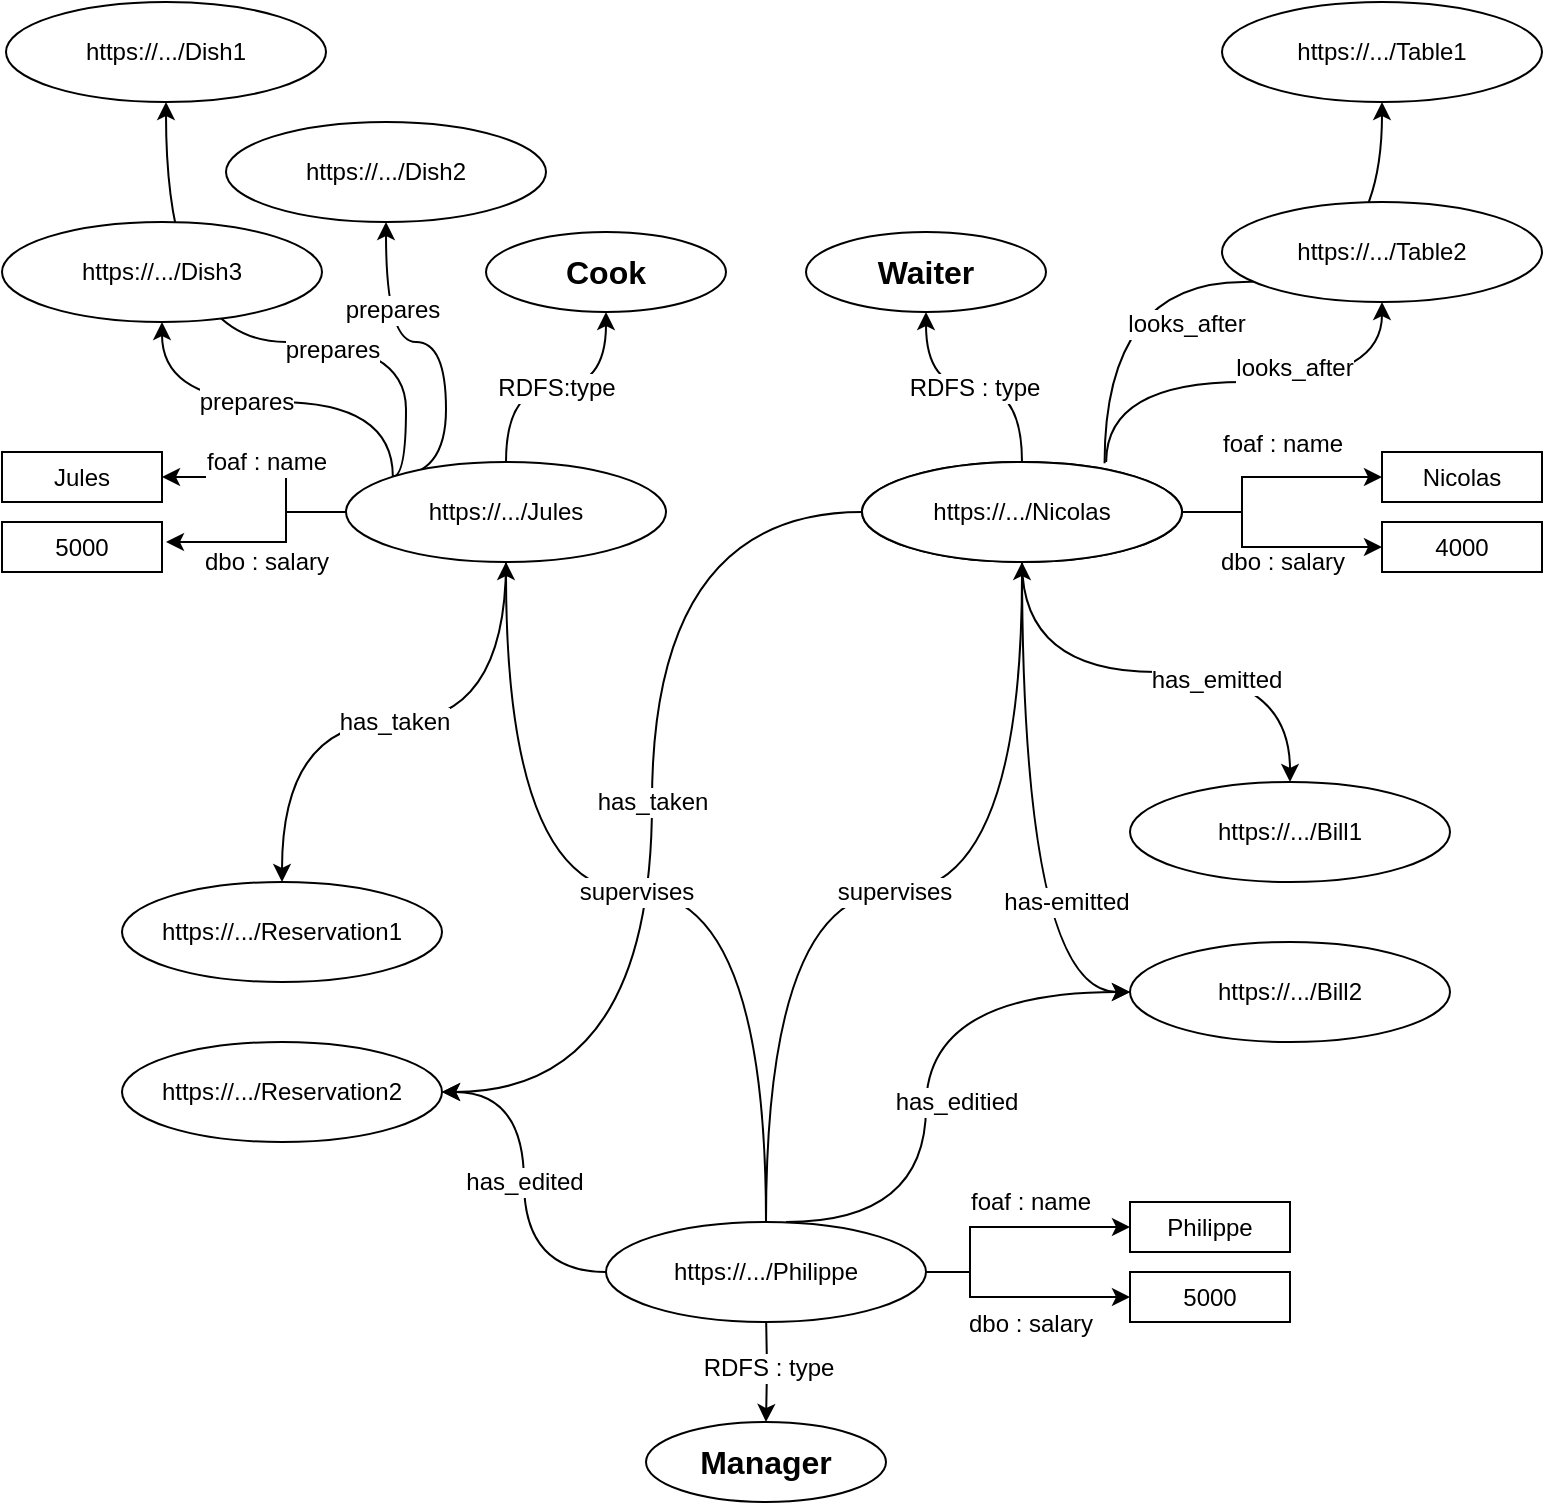 <mxfile version="13.0.9">
    <diagram id="6hGFLwfOUW9BJ-s0fimq" name="Page-1">
        <mxGraphModel dx="967" dy="681" grid="1" gridSize="10" guides="1" tooltips="1" connect="1" arrows="1" fold="1" page="1" pageScale="1" pageWidth="827" pageHeight="1169" math="0" shadow="0">
            <root>
                <mxCell id="0"/>
                <mxCell id="1" parent="0"/>
                <mxCell id="15" value="RDFS : type" style="edgeStyle=orthogonalEdgeStyle;orthogonalLoop=1;jettySize=auto;html=1;entryX=0.5;entryY=1;entryDx=0;entryDy=0;fontSize=12;curved=1;" edge="1" parent="1" source="3" target="10">
                    <mxGeometry relative="1" as="geometry"/>
                </mxCell>
                <mxCell id="21" value="foaf : name" style="edgeStyle=orthogonalEdgeStyle;rounded=0;orthogonalLoop=1;jettySize=auto;html=1;entryX=0;entryY=0.5;entryDx=0;entryDy=0;fontSize=12;" edge="1" parent="1" source="3" target="19">
                    <mxGeometry x="0.149" y="17" relative="1" as="geometry">
                        <Array as="points">
                            <mxPoint x="648" y="385"/>
                            <mxPoint x="648" y="367"/>
                        </Array>
                        <mxPoint as="offset"/>
                    </mxGeometry>
                </mxCell>
                <mxCell id="22" value="dbo : salary" style="edgeStyle=orthogonalEdgeStyle;rounded=0;orthogonalLoop=1;jettySize=auto;html=1;entryX=0;entryY=0.5;entryDx=0;entryDy=0;fontSize=12;" edge="1" parent="1" source="3" target="20">
                    <mxGeometry x="0.149" y="-7" relative="1" as="geometry">
                        <Array as="points">
                            <mxPoint x="648" y="385"/>
                            <mxPoint x="648" y="403"/>
                        </Array>
                        <mxPoint as="offset"/>
                    </mxGeometry>
                </mxCell>
                <mxCell id="34" value="has_taken" style="edgeStyle=orthogonalEdgeStyle;curved=1;orthogonalLoop=1;jettySize=auto;html=1;entryX=1;entryY=0.5;entryDx=0;entryDy=0;fontSize=12;" edge="1" parent="1" source="3" target="18">
                    <mxGeometry relative="1" as="geometry"/>
                </mxCell>
                <mxCell id="38" style="edgeStyle=orthogonalEdgeStyle;curved=1;orthogonalLoop=1;jettySize=auto;html=1;fontSize=12;" edge="1" parent="1" source="3" target="37">
                    <mxGeometry relative="1" as="geometry"/>
                </mxCell>
                <mxCell id="42" value="has_emitted" style="edgeLabel;html=1;align=center;verticalAlign=middle;resizable=0;points=[];fontSize=12;" vertex="1" connectable="0" parent="38">
                    <mxGeometry x="0.247" y="-4" relative="1" as="geometry">
                        <mxPoint as="offset"/>
                    </mxGeometry>
                </mxCell>
                <mxCell id="39" value="has-emitted" style="edgeStyle=orthogonalEdgeStyle;curved=1;orthogonalLoop=1;jettySize=auto;html=1;fontSize=12;entryX=0;entryY=0.5;entryDx=0;entryDy=0;" edge="1" parent="1" source="3" target="36">
                    <mxGeometry x="0.762" y="45" relative="1" as="geometry">
                        <mxPoint as="offset"/>
                    </mxGeometry>
                </mxCell>
                <mxCell id="47" style="edgeStyle=orthogonalEdgeStyle;curved=1;orthogonalLoop=1;jettySize=auto;html=1;entryX=0.5;entryY=1;entryDx=0;entryDy=0;fontSize=12;exitX=0.763;exitY=0;exitDx=0;exitDy=0;exitPerimeter=0;" edge="1" parent="1" source="3" target="46">
                    <mxGeometry relative="1" as="geometry"/>
                </mxCell>
                <mxCell id="50" value="looks_after" style="edgeLabel;html=1;align=center;verticalAlign=middle;resizable=0;points=[];fontSize=12;" vertex="1" connectable="0" parent="47">
                    <mxGeometry x="0.369" y="7" relative="1" as="geometry">
                        <mxPoint x="-15.65" as="offset"/>
                    </mxGeometry>
                </mxCell>
                <mxCell id="48" style="edgeStyle=orthogonalEdgeStyle;curved=1;orthogonalLoop=1;jettySize=auto;html=1;entryX=0.5;entryY=1;entryDx=0;entryDy=0;fontSize=12;exitX=0.758;exitY=0.013;exitDx=0;exitDy=0;exitPerimeter=0;" edge="1" parent="1" source="3" target="45">
                    <mxGeometry relative="1" as="geometry"/>
                </mxCell>
                <mxCell id="49" value="looks_after" style="edgeLabel;html=1;align=center;verticalAlign=middle;resizable=0;points=[];fontSize=12;" vertex="1" connectable="0" parent="48">
                    <mxGeometry x="-0.531" y="-22" relative="1" as="geometry">
                        <mxPoint x="18.66" y="5.21" as="offset"/>
                    </mxGeometry>
                </mxCell>
                <mxCell id="3" value="https://.../Nicolas" style="ellipse;whiteSpace=wrap;html=1;" vertex="1" parent="1">
                    <mxGeometry x="458" y="360" width="160" height="50" as="geometry"/>
                </mxCell>
                <mxCell id="14" value="RDFS : type" style="edgeStyle=orthogonalEdgeStyle;rounded=0;orthogonalLoop=1;jettySize=auto;html=1;entryX=0.5;entryY=0;entryDx=0;entryDy=0;fontSize=12;" edge="1" parent="1" target="11">
                    <mxGeometry relative="1" as="geometry">
                        <mxPoint x="410" y="785" as="sourcePoint"/>
                    </mxGeometry>
                </mxCell>
                <mxCell id="16" value="RDFS:type" style="edgeStyle=orthogonalEdgeStyle;orthogonalLoop=1;jettySize=auto;html=1;fontSize=12;curved=1;" edge="1" parent="1" source="6" target="9">
                    <mxGeometry relative="1" as="geometry"/>
                </mxCell>
                <mxCell id="25" value="foaf : name" style="edgeStyle=orthogonalEdgeStyle;rounded=0;orthogonalLoop=1;jettySize=auto;html=1;entryX=1;entryY=0.5;entryDx=0;entryDy=0;fontSize=12;" edge="1" parent="1">
                    <mxGeometry x="0.05" y="-8" relative="1" as="geometry">
                        <mxPoint x="200" y="385" as="sourcePoint"/>
                        <mxPoint x="108.0" y="367.5" as="targetPoint"/>
                        <Array as="points">
                            <mxPoint x="170" y="385"/>
                            <mxPoint x="170" y="367"/>
                        </Array>
                        <mxPoint as="offset"/>
                    </mxGeometry>
                </mxCell>
                <mxCell id="26" value="dbo : salary" style="edgeStyle=orthogonalEdgeStyle;rounded=0;orthogonalLoop=1;jettySize=auto;html=1;fontSize=12;" edge="1" parent="1" source="6">
                    <mxGeometry x="0.048" y="10" relative="1" as="geometry">
                        <mxPoint x="110" y="400" as="targetPoint"/>
                        <Array as="points">
                            <mxPoint x="170" y="385"/>
                            <mxPoint x="170" y="400"/>
                        </Array>
                        <mxPoint as="offset"/>
                    </mxGeometry>
                </mxCell>
                <mxCell id="33" value="has_taken" style="edgeStyle=orthogonalEdgeStyle;curved=1;orthogonalLoop=1;jettySize=auto;html=1;fontSize=12;" edge="1" parent="1" source="6" target="17">
                    <mxGeometry relative="1" as="geometry"/>
                </mxCell>
                <mxCell id="53" value="prepares" style="edgeStyle=orthogonalEdgeStyle;curved=1;orthogonalLoop=1;jettySize=auto;html=1;fontSize=12;exitX=0;exitY=0;exitDx=0;exitDy=0;" edge="1" parent="1" source="6" target="52">
                    <mxGeometry x="0.149" relative="1" as="geometry">
                        <Array as="points">
                            <mxPoint x="223" y="330"/>
                            <mxPoint x="108" y="330"/>
                        </Array>
                        <mxPoint as="offset"/>
                    </mxGeometry>
                </mxCell>
                <mxCell id="54" style="edgeStyle=orthogonalEdgeStyle;curved=1;orthogonalLoop=1;jettySize=auto;html=1;entryX=0.5;entryY=1;entryDx=0;entryDy=0;fontSize=12;exitX=0;exitY=0;exitDx=0;exitDy=0;" edge="1" parent="1" source="6" target="51">
                    <mxGeometry relative="1" as="geometry">
                        <Array as="points">
                            <mxPoint x="230" y="367"/>
                            <mxPoint x="230" y="300"/>
                            <mxPoint x="110" y="300"/>
                        </Array>
                    </mxGeometry>
                </mxCell>
                <mxCell id="55" value="prepares" style="edgeLabel;html=1;align=center;verticalAlign=middle;resizable=0;points=[];fontSize=12;" vertex="1" connectable="0" parent="54">
                    <mxGeometry x="-0.289" y="4" relative="1" as="geometry">
                        <mxPoint as="offset"/>
                    </mxGeometry>
                </mxCell>
                <mxCell id="57" style="edgeStyle=orthogonalEdgeStyle;curved=1;orthogonalLoop=1;jettySize=auto;html=1;entryX=0.5;entryY=1;entryDx=0;entryDy=0;fontSize=12;exitX=0;exitY=0;exitDx=0;exitDy=0;" edge="1" parent="1" source="6" target="56">
                    <mxGeometry relative="1" as="geometry">
                        <Array as="points">
                            <mxPoint x="250" y="367"/>
                            <mxPoint x="250" y="300"/>
                            <mxPoint x="220" y="300"/>
                        </Array>
                    </mxGeometry>
                </mxCell>
                <mxCell id="58" value="prepares" style="edgeLabel;html=1;align=center;verticalAlign=middle;resizable=0;points=[];fontSize=12;" vertex="1" connectable="0" parent="57">
                    <mxGeometry x="0.525" y="-3" relative="1" as="geometry">
                        <mxPoint as="offset"/>
                    </mxGeometry>
                </mxCell>
                <mxCell id="6" value="https://.../Jules" style="ellipse;whiteSpace=wrap;html=1;" vertex="1" parent="1">
                    <mxGeometry x="200" y="360" width="160" height="50" as="geometry"/>
                </mxCell>
                <mxCell id="29" value="foaf : name" style="edgeStyle=orthogonalEdgeStyle;rounded=0;orthogonalLoop=1;jettySize=auto;html=1;entryX=0;entryY=0.5;entryDx=0;entryDy=0;fontSize=12;" edge="1" parent="1" source="8" target="27">
                    <mxGeometry x="0.197" y="13" relative="1" as="geometry">
                        <Array as="points">
                            <mxPoint x="512" y="765"/>
                            <mxPoint x="512" y="743"/>
                        </Array>
                        <mxPoint as="offset"/>
                    </mxGeometry>
                </mxCell>
                <mxCell id="30" value="dbo : salary" style="edgeStyle=orthogonalEdgeStyle;rounded=0;orthogonalLoop=1;jettySize=auto;html=1;entryX=0;entryY=0.5;entryDx=0;entryDy=0;fontSize=12;" edge="1" parent="1" source="8" target="28">
                    <mxGeometry x="0.127" y="-13" relative="1" as="geometry">
                        <Array as="points">
                            <mxPoint x="512" y="765"/>
                            <mxPoint x="512" y="777"/>
                        </Array>
                        <mxPoint as="offset"/>
                    </mxGeometry>
                </mxCell>
                <mxCell id="31" value="supervises" style="edgeStyle=orthogonalEdgeStyle;orthogonalLoop=1;jettySize=auto;html=1;fontSize=12;curved=1;" edge="1" parent="1" source="8" target="3">
                    <mxGeometry relative="1" as="geometry"/>
                </mxCell>
                <mxCell id="32" value="supervises" style="edgeStyle=orthogonalEdgeStyle;curved=1;orthogonalLoop=1;jettySize=auto;html=1;entryX=0.5;entryY=1;entryDx=0;entryDy=0;fontSize=12;" edge="1" parent="1" source="8" target="6">
                    <mxGeometry relative="1" as="geometry"/>
                </mxCell>
                <mxCell id="35" value="has_edited" style="edgeStyle=orthogonalEdgeStyle;curved=1;orthogonalLoop=1;jettySize=auto;html=1;entryX=1;entryY=0.5;entryDx=0;entryDy=0;fontSize=12;" edge="1" parent="1" source="8" target="18">
                    <mxGeometry relative="1" as="geometry"/>
                </mxCell>
                <mxCell id="43" style="edgeStyle=orthogonalEdgeStyle;curved=1;orthogonalLoop=1;jettySize=auto;html=1;entryX=0;entryY=0.5;entryDx=0;entryDy=0;fontSize=12;" edge="1" parent="1" target="36">
                    <mxGeometry relative="1" as="geometry">
                        <mxPoint x="420" y="740" as="sourcePoint"/>
                        <Array as="points">
                            <mxPoint x="490" y="625"/>
                        </Array>
                    </mxGeometry>
                </mxCell>
                <mxCell id="44" value="has_editied" style="edgeLabel;html=1;align=center;verticalAlign=middle;resizable=0;points=[];fontSize=12;" vertex="1" connectable="0" parent="43">
                    <mxGeometry x="-0.226" y="-15" relative="1" as="geometry">
                        <mxPoint y="-19.53" as="offset"/>
                    </mxGeometry>
                </mxCell>
                <mxCell id="8" value="https://.../Philippe" style="ellipse;whiteSpace=wrap;html=1;" vertex="1" parent="1">
                    <mxGeometry x="330" y="740" width="160" height="50" as="geometry"/>
                </mxCell>
                <mxCell id="9" value="Cook" style="ellipse;whiteSpace=wrap;html=1;fontSize=16;fontStyle=1" vertex="1" parent="1">
                    <mxGeometry x="270" y="245" width="120" height="40" as="geometry"/>
                </mxCell>
                <mxCell id="10" value="Waiter" style="ellipse;whiteSpace=wrap;html=1;fontSize=16;fontStyle=1" vertex="1" parent="1">
                    <mxGeometry x="430" y="245" width="120" height="40" as="geometry"/>
                </mxCell>
                <mxCell id="11" value="Manager" style="ellipse;whiteSpace=wrap;html=1;fontSize=16;fontStyle=1" vertex="1" parent="1">
                    <mxGeometry x="350" y="840" width="120" height="40" as="geometry"/>
                </mxCell>
                <mxCell id="17" value="https://.../Reservation1" style="ellipse;whiteSpace=wrap;html=1;" vertex="1" parent="1">
                    <mxGeometry x="88" y="570" width="160" height="50" as="geometry"/>
                </mxCell>
                <mxCell id="18" value="https://.../Reservation2" style="ellipse;whiteSpace=wrap;html=1;" vertex="1" parent="1">
                    <mxGeometry x="88" y="650" width="160" height="50" as="geometry"/>
                </mxCell>
                <mxCell id="19" value="Nicolas" style="rounded=0;whiteSpace=wrap;html=1;fontSize=12;" vertex="1" parent="1">
                    <mxGeometry x="718" y="355" width="80" height="25" as="geometry"/>
                </mxCell>
                <mxCell id="20" value="4000" style="rounded=0;whiteSpace=wrap;html=1;fontSize=12;" vertex="1" parent="1">
                    <mxGeometry x="718" y="390" width="80" height="25" as="geometry"/>
                </mxCell>
                <mxCell id="23" value="Jules" style="rounded=0;whiteSpace=wrap;html=1;fontSize=12;" vertex="1" parent="1">
                    <mxGeometry x="28" y="355" width="80" height="25" as="geometry"/>
                </mxCell>
                <mxCell id="24" value="5000" style="rounded=0;whiteSpace=wrap;html=1;fontSize=12;" vertex="1" parent="1">
                    <mxGeometry x="28" y="390" width="80" height="25" as="geometry"/>
                </mxCell>
                <mxCell id="27" value="Philippe" style="rounded=0;whiteSpace=wrap;html=1;fontSize=12;" vertex="1" parent="1">
                    <mxGeometry x="592" y="730" width="80" height="25" as="geometry"/>
                </mxCell>
                <mxCell id="28" value="5000" style="rounded=0;whiteSpace=wrap;html=1;fontSize=12;" vertex="1" parent="1">
                    <mxGeometry x="592" y="765" width="80" height="25" as="geometry"/>
                </mxCell>
                <mxCell id="36" value="https://.../Bill2" style="ellipse;whiteSpace=wrap;html=1;" vertex="1" parent="1">
                    <mxGeometry x="592" y="600" width="160" height="50" as="geometry"/>
                </mxCell>
                <mxCell id="37" value="https://.../Bill1" style="ellipse;whiteSpace=wrap;html=1;" vertex="1" parent="1">
                    <mxGeometry x="592" y="520" width="160" height="50" as="geometry"/>
                </mxCell>
                <mxCell id="45" value="https://.../Table1" style="ellipse;whiteSpace=wrap;html=1;" vertex="1" parent="1">
                    <mxGeometry x="638" y="130" width="160" height="50" as="geometry"/>
                </mxCell>
                <mxCell id="46" value="https://.../Table2" style="ellipse;whiteSpace=wrap;html=1;" vertex="1" parent="1">
                    <mxGeometry x="638" y="230" width="160" height="50" as="geometry"/>
                </mxCell>
                <mxCell id="51" value="https://.../Dish1" style="ellipse;whiteSpace=wrap;html=1;" vertex="1" parent="1">
                    <mxGeometry x="30" y="130" width="160" height="50" as="geometry"/>
                </mxCell>
                <mxCell id="52" value="https://.../Dish3" style="ellipse;whiteSpace=wrap;html=1;" vertex="1" parent="1">
                    <mxGeometry x="28" y="240" width="160" height="50" as="geometry"/>
                </mxCell>
                <mxCell id="56" value="https://.../Dish2" style="ellipse;whiteSpace=wrap;html=1;" vertex="1" parent="1">
                    <mxGeometry x="140" y="190" width="160" height="50" as="geometry"/>
                </mxCell>
                <mxCell id="59" value="https://.../Nicolas" style="ellipse;whiteSpace=wrap;html=1;" vertex="1" parent="1">
                    <mxGeometry x="458" y="360" width="160" height="50" as="geometry"/>
                </mxCell>
            </root>
        </mxGraphModel>
    </diagram>
</mxfile>